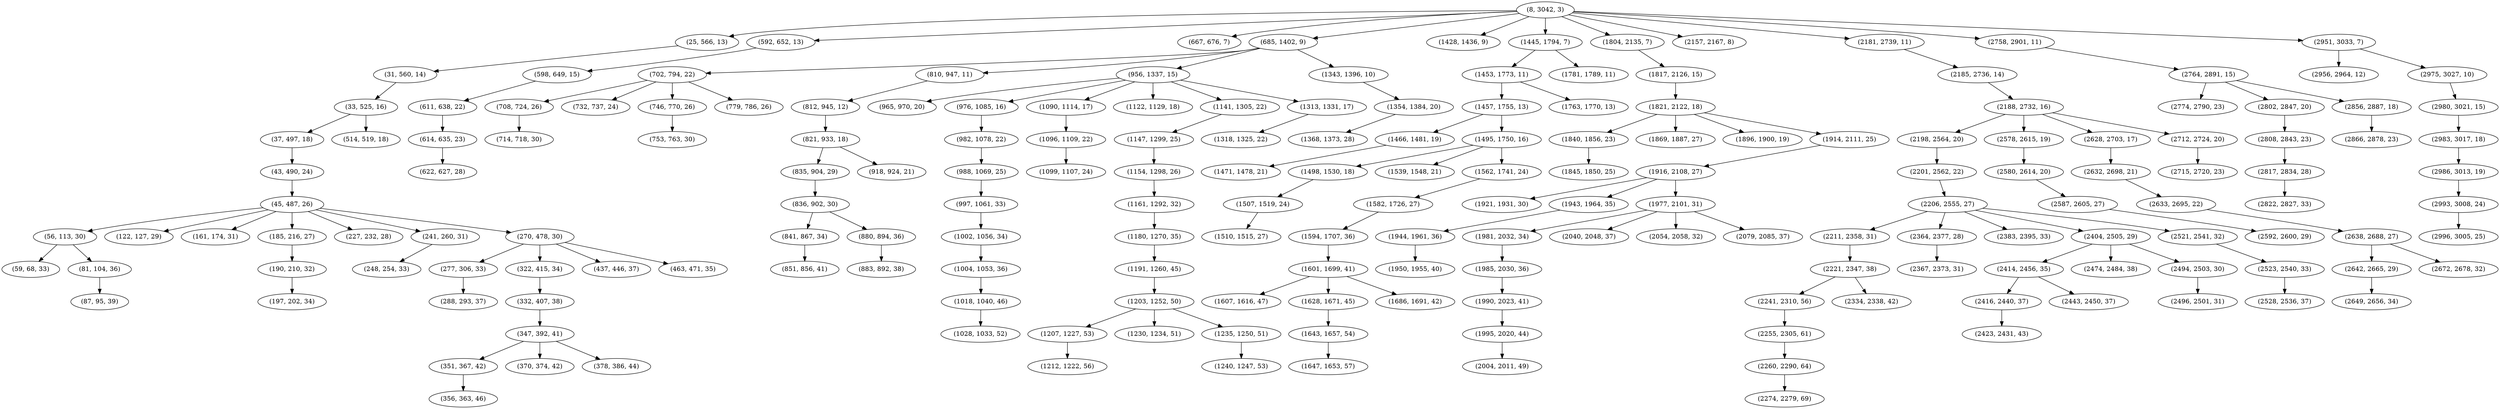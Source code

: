 digraph tree {
    "(8, 3042, 3)";
    "(25, 566, 13)";
    "(31, 560, 14)";
    "(33, 525, 16)";
    "(37, 497, 18)";
    "(43, 490, 24)";
    "(45, 487, 26)";
    "(56, 113, 30)";
    "(59, 68, 33)";
    "(81, 104, 36)";
    "(87, 95, 39)";
    "(122, 127, 29)";
    "(161, 174, 31)";
    "(185, 216, 27)";
    "(190, 210, 32)";
    "(197, 202, 34)";
    "(227, 232, 28)";
    "(241, 260, 31)";
    "(248, 254, 33)";
    "(270, 478, 30)";
    "(277, 306, 33)";
    "(288, 293, 37)";
    "(322, 415, 34)";
    "(332, 407, 38)";
    "(347, 392, 41)";
    "(351, 367, 42)";
    "(356, 363, 46)";
    "(370, 374, 42)";
    "(378, 386, 44)";
    "(437, 446, 37)";
    "(463, 471, 35)";
    "(514, 519, 18)";
    "(592, 652, 13)";
    "(598, 649, 15)";
    "(611, 638, 22)";
    "(614, 635, 23)";
    "(622, 627, 28)";
    "(667, 676, 7)";
    "(685, 1402, 9)";
    "(702, 794, 22)";
    "(708, 724, 26)";
    "(714, 718, 30)";
    "(732, 737, 24)";
    "(746, 770, 26)";
    "(753, 763, 30)";
    "(779, 786, 26)";
    "(810, 947, 11)";
    "(812, 945, 12)";
    "(821, 933, 18)";
    "(835, 904, 29)";
    "(836, 902, 30)";
    "(841, 867, 34)";
    "(851, 856, 41)";
    "(880, 894, 36)";
    "(883, 892, 38)";
    "(918, 924, 21)";
    "(956, 1337, 15)";
    "(965, 970, 20)";
    "(976, 1085, 16)";
    "(982, 1078, 22)";
    "(988, 1069, 25)";
    "(997, 1061, 33)";
    "(1002, 1056, 34)";
    "(1004, 1053, 36)";
    "(1018, 1040, 46)";
    "(1028, 1033, 52)";
    "(1090, 1114, 17)";
    "(1096, 1109, 22)";
    "(1099, 1107, 24)";
    "(1122, 1129, 18)";
    "(1141, 1305, 22)";
    "(1147, 1299, 25)";
    "(1154, 1298, 26)";
    "(1161, 1292, 32)";
    "(1180, 1270, 35)";
    "(1191, 1260, 45)";
    "(1203, 1252, 50)";
    "(1207, 1227, 53)";
    "(1212, 1222, 56)";
    "(1230, 1234, 51)";
    "(1235, 1250, 51)";
    "(1240, 1247, 53)";
    "(1313, 1331, 17)";
    "(1318, 1325, 22)";
    "(1343, 1396, 10)";
    "(1354, 1384, 20)";
    "(1368, 1373, 28)";
    "(1428, 1436, 9)";
    "(1445, 1794, 7)";
    "(1453, 1773, 11)";
    "(1457, 1755, 13)";
    "(1466, 1481, 19)";
    "(1471, 1478, 21)";
    "(1495, 1750, 16)";
    "(1498, 1530, 18)";
    "(1507, 1519, 24)";
    "(1510, 1515, 27)";
    "(1539, 1548, 21)";
    "(1562, 1741, 24)";
    "(1582, 1726, 27)";
    "(1594, 1707, 36)";
    "(1601, 1699, 41)";
    "(1607, 1616, 47)";
    "(1628, 1671, 45)";
    "(1643, 1657, 54)";
    "(1647, 1653, 57)";
    "(1686, 1691, 42)";
    "(1763, 1770, 13)";
    "(1781, 1789, 11)";
    "(1804, 2135, 7)";
    "(1817, 2126, 15)";
    "(1821, 2122, 18)";
    "(1840, 1856, 23)";
    "(1845, 1850, 25)";
    "(1869, 1887, 27)";
    "(1896, 1900, 19)";
    "(1914, 2111, 25)";
    "(1916, 2108, 27)";
    "(1921, 1931, 30)";
    "(1943, 1964, 35)";
    "(1944, 1961, 36)";
    "(1950, 1955, 40)";
    "(1977, 2101, 31)";
    "(1981, 2032, 34)";
    "(1985, 2030, 36)";
    "(1990, 2023, 41)";
    "(1995, 2020, 44)";
    "(2004, 2011, 49)";
    "(2040, 2048, 37)";
    "(2054, 2058, 32)";
    "(2079, 2085, 37)";
    "(2157, 2167, 8)";
    "(2181, 2739, 11)";
    "(2185, 2736, 14)";
    "(2188, 2732, 16)";
    "(2198, 2564, 20)";
    "(2201, 2562, 22)";
    "(2206, 2555, 27)";
    "(2211, 2358, 31)";
    "(2221, 2347, 38)";
    "(2241, 2310, 56)";
    "(2255, 2305, 61)";
    "(2260, 2290, 64)";
    "(2274, 2279, 69)";
    "(2334, 2338, 42)";
    "(2364, 2377, 28)";
    "(2367, 2373, 31)";
    "(2383, 2395, 33)";
    "(2404, 2505, 29)";
    "(2414, 2456, 35)";
    "(2416, 2440, 37)";
    "(2423, 2431, 43)";
    "(2443, 2450, 37)";
    "(2474, 2484, 38)";
    "(2494, 2503, 30)";
    "(2496, 2501, 31)";
    "(2521, 2541, 32)";
    "(2523, 2540, 33)";
    "(2528, 2536, 37)";
    "(2578, 2615, 19)";
    "(2580, 2614, 20)";
    "(2587, 2605, 27)";
    "(2592, 2600, 29)";
    "(2628, 2703, 17)";
    "(2632, 2698, 21)";
    "(2633, 2695, 22)";
    "(2638, 2688, 27)";
    "(2642, 2665, 29)";
    "(2649, 2656, 34)";
    "(2672, 2678, 32)";
    "(2712, 2724, 20)";
    "(2715, 2720, 23)";
    "(2758, 2901, 11)";
    "(2764, 2891, 15)";
    "(2774, 2790, 23)";
    "(2802, 2847, 20)";
    "(2808, 2843, 23)";
    "(2817, 2834, 28)";
    "(2822, 2827, 33)";
    "(2856, 2887, 18)";
    "(2866, 2878, 23)";
    "(2951, 3033, 7)";
    "(2956, 2964, 12)";
    "(2975, 3027, 10)";
    "(2980, 3021, 15)";
    "(2983, 3017, 18)";
    "(2986, 3013, 19)";
    "(2993, 3008, 24)";
    "(2996, 3005, 25)";
    "(8, 3042, 3)" -> "(25, 566, 13)";
    "(8, 3042, 3)" -> "(592, 652, 13)";
    "(8, 3042, 3)" -> "(667, 676, 7)";
    "(8, 3042, 3)" -> "(685, 1402, 9)";
    "(8, 3042, 3)" -> "(1428, 1436, 9)";
    "(8, 3042, 3)" -> "(1445, 1794, 7)";
    "(8, 3042, 3)" -> "(1804, 2135, 7)";
    "(8, 3042, 3)" -> "(2157, 2167, 8)";
    "(8, 3042, 3)" -> "(2181, 2739, 11)";
    "(8, 3042, 3)" -> "(2758, 2901, 11)";
    "(8, 3042, 3)" -> "(2951, 3033, 7)";
    "(25, 566, 13)" -> "(31, 560, 14)";
    "(31, 560, 14)" -> "(33, 525, 16)";
    "(33, 525, 16)" -> "(37, 497, 18)";
    "(33, 525, 16)" -> "(514, 519, 18)";
    "(37, 497, 18)" -> "(43, 490, 24)";
    "(43, 490, 24)" -> "(45, 487, 26)";
    "(45, 487, 26)" -> "(56, 113, 30)";
    "(45, 487, 26)" -> "(122, 127, 29)";
    "(45, 487, 26)" -> "(161, 174, 31)";
    "(45, 487, 26)" -> "(185, 216, 27)";
    "(45, 487, 26)" -> "(227, 232, 28)";
    "(45, 487, 26)" -> "(241, 260, 31)";
    "(45, 487, 26)" -> "(270, 478, 30)";
    "(56, 113, 30)" -> "(59, 68, 33)";
    "(56, 113, 30)" -> "(81, 104, 36)";
    "(81, 104, 36)" -> "(87, 95, 39)";
    "(185, 216, 27)" -> "(190, 210, 32)";
    "(190, 210, 32)" -> "(197, 202, 34)";
    "(241, 260, 31)" -> "(248, 254, 33)";
    "(270, 478, 30)" -> "(277, 306, 33)";
    "(270, 478, 30)" -> "(322, 415, 34)";
    "(270, 478, 30)" -> "(437, 446, 37)";
    "(270, 478, 30)" -> "(463, 471, 35)";
    "(277, 306, 33)" -> "(288, 293, 37)";
    "(322, 415, 34)" -> "(332, 407, 38)";
    "(332, 407, 38)" -> "(347, 392, 41)";
    "(347, 392, 41)" -> "(351, 367, 42)";
    "(347, 392, 41)" -> "(370, 374, 42)";
    "(347, 392, 41)" -> "(378, 386, 44)";
    "(351, 367, 42)" -> "(356, 363, 46)";
    "(592, 652, 13)" -> "(598, 649, 15)";
    "(598, 649, 15)" -> "(611, 638, 22)";
    "(611, 638, 22)" -> "(614, 635, 23)";
    "(614, 635, 23)" -> "(622, 627, 28)";
    "(685, 1402, 9)" -> "(702, 794, 22)";
    "(685, 1402, 9)" -> "(810, 947, 11)";
    "(685, 1402, 9)" -> "(956, 1337, 15)";
    "(685, 1402, 9)" -> "(1343, 1396, 10)";
    "(702, 794, 22)" -> "(708, 724, 26)";
    "(702, 794, 22)" -> "(732, 737, 24)";
    "(702, 794, 22)" -> "(746, 770, 26)";
    "(702, 794, 22)" -> "(779, 786, 26)";
    "(708, 724, 26)" -> "(714, 718, 30)";
    "(746, 770, 26)" -> "(753, 763, 30)";
    "(810, 947, 11)" -> "(812, 945, 12)";
    "(812, 945, 12)" -> "(821, 933, 18)";
    "(821, 933, 18)" -> "(835, 904, 29)";
    "(821, 933, 18)" -> "(918, 924, 21)";
    "(835, 904, 29)" -> "(836, 902, 30)";
    "(836, 902, 30)" -> "(841, 867, 34)";
    "(836, 902, 30)" -> "(880, 894, 36)";
    "(841, 867, 34)" -> "(851, 856, 41)";
    "(880, 894, 36)" -> "(883, 892, 38)";
    "(956, 1337, 15)" -> "(965, 970, 20)";
    "(956, 1337, 15)" -> "(976, 1085, 16)";
    "(956, 1337, 15)" -> "(1090, 1114, 17)";
    "(956, 1337, 15)" -> "(1122, 1129, 18)";
    "(956, 1337, 15)" -> "(1141, 1305, 22)";
    "(956, 1337, 15)" -> "(1313, 1331, 17)";
    "(976, 1085, 16)" -> "(982, 1078, 22)";
    "(982, 1078, 22)" -> "(988, 1069, 25)";
    "(988, 1069, 25)" -> "(997, 1061, 33)";
    "(997, 1061, 33)" -> "(1002, 1056, 34)";
    "(1002, 1056, 34)" -> "(1004, 1053, 36)";
    "(1004, 1053, 36)" -> "(1018, 1040, 46)";
    "(1018, 1040, 46)" -> "(1028, 1033, 52)";
    "(1090, 1114, 17)" -> "(1096, 1109, 22)";
    "(1096, 1109, 22)" -> "(1099, 1107, 24)";
    "(1141, 1305, 22)" -> "(1147, 1299, 25)";
    "(1147, 1299, 25)" -> "(1154, 1298, 26)";
    "(1154, 1298, 26)" -> "(1161, 1292, 32)";
    "(1161, 1292, 32)" -> "(1180, 1270, 35)";
    "(1180, 1270, 35)" -> "(1191, 1260, 45)";
    "(1191, 1260, 45)" -> "(1203, 1252, 50)";
    "(1203, 1252, 50)" -> "(1207, 1227, 53)";
    "(1203, 1252, 50)" -> "(1230, 1234, 51)";
    "(1203, 1252, 50)" -> "(1235, 1250, 51)";
    "(1207, 1227, 53)" -> "(1212, 1222, 56)";
    "(1235, 1250, 51)" -> "(1240, 1247, 53)";
    "(1313, 1331, 17)" -> "(1318, 1325, 22)";
    "(1343, 1396, 10)" -> "(1354, 1384, 20)";
    "(1354, 1384, 20)" -> "(1368, 1373, 28)";
    "(1445, 1794, 7)" -> "(1453, 1773, 11)";
    "(1445, 1794, 7)" -> "(1781, 1789, 11)";
    "(1453, 1773, 11)" -> "(1457, 1755, 13)";
    "(1453, 1773, 11)" -> "(1763, 1770, 13)";
    "(1457, 1755, 13)" -> "(1466, 1481, 19)";
    "(1457, 1755, 13)" -> "(1495, 1750, 16)";
    "(1466, 1481, 19)" -> "(1471, 1478, 21)";
    "(1495, 1750, 16)" -> "(1498, 1530, 18)";
    "(1495, 1750, 16)" -> "(1539, 1548, 21)";
    "(1495, 1750, 16)" -> "(1562, 1741, 24)";
    "(1498, 1530, 18)" -> "(1507, 1519, 24)";
    "(1507, 1519, 24)" -> "(1510, 1515, 27)";
    "(1562, 1741, 24)" -> "(1582, 1726, 27)";
    "(1582, 1726, 27)" -> "(1594, 1707, 36)";
    "(1594, 1707, 36)" -> "(1601, 1699, 41)";
    "(1601, 1699, 41)" -> "(1607, 1616, 47)";
    "(1601, 1699, 41)" -> "(1628, 1671, 45)";
    "(1601, 1699, 41)" -> "(1686, 1691, 42)";
    "(1628, 1671, 45)" -> "(1643, 1657, 54)";
    "(1643, 1657, 54)" -> "(1647, 1653, 57)";
    "(1804, 2135, 7)" -> "(1817, 2126, 15)";
    "(1817, 2126, 15)" -> "(1821, 2122, 18)";
    "(1821, 2122, 18)" -> "(1840, 1856, 23)";
    "(1821, 2122, 18)" -> "(1869, 1887, 27)";
    "(1821, 2122, 18)" -> "(1896, 1900, 19)";
    "(1821, 2122, 18)" -> "(1914, 2111, 25)";
    "(1840, 1856, 23)" -> "(1845, 1850, 25)";
    "(1914, 2111, 25)" -> "(1916, 2108, 27)";
    "(1916, 2108, 27)" -> "(1921, 1931, 30)";
    "(1916, 2108, 27)" -> "(1943, 1964, 35)";
    "(1916, 2108, 27)" -> "(1977, 2101, 31)";
    "(1943, 1964, 35)" -> "(1944, 1961, 36)";
    "(1944, 1961, 36)" -> "(1950, 1955, 40)";
    "(1977, 2101, 31)" -> "(1981, 2032, 34)";
    "(1977, 2101, 31)" -> "(2040, 2048, 37)";
    "(1977, 2101, 31)" -> "(2054, 2058, 32)";
    "(1977, 2101, 31)" -> "(2079, 2085, 37)";
    "(1981, 2032, 34)" -> "(1985, 2030, 36)";
    "(1985, 2030, 36)" -> "(1990, 2023, 41)";
    "(1990, 2023, 41)" -> "(1995, 2020, 44)";
    "(1995, 2020, 44)" -> "(2004, 2011, 49)";
    "(2181, 2739, 11)" -> "(2185, 2736, 14)";
    "(2185, 2736, 14)" -> "(2188, 2732, 16)";
    "(2188, 2732, 16)" -> "(2198, 2564, 20)";
    "(2188, 2732, 16)" -> "(2578, 2615, 19)";
    "(2188, 2732, 16)" -> "(2628, 2703, 17)";
    "(2188, 2732, 16)" -> "(2712, 2724, 20)";
    "(2198, 2564, 20)" -> "(2201, 2562, 22)";
    "(2201, 2562, 22)" -> "(2206, 2555, 27)";
    "(2206, 2555, 27)" -> "(2211, 2358, 31)";
    "(2206, 2555, 27)" -> "(2364, 2377, 28)";
    "(2206, 2555, 27)" -> "(2383, 2395, 33)";
    "(2206, 2555, 27)" -> "(2404, 2505, 29)";
    "(2206, 2555, 27)" -> "(2521, 2541, 32)";
    "(2211, 2358, 31)" -> "(2221, 2347, 38)";
    "(2221, 2347, 38)" -> "(2241, 2310, 56)";
    "(2221, 2347, 38)" -> "(2334, 2338, 42)";
    "(2241, 2310, 56)" -> "(2255, 2305, 61)";
    "(2255, 2305, 61)" -> "(2260, 2290, 64)";
    "(2260, 2290, 64)" -> "(2274, 2279, 69)";
    "(2364, 2377, 28)" -> "(2367, 2373, 31)";
    "(2404, 2505, 29)" -> "(2414, 2456, 35)";
    "(2404, 2505, 29)" -> "(2474, 2484, 38)";
    "(2404, 2505, 29)" -> "(2494, 2503, 30)";
    "(2414, 2456, 35)" -> "(2416, 2440, 37)";
    "(2414, 2456, 35)" -> "(2443, 2450, 37)";
    "(2416, 2440, 37)" -> "(2423, 2431, 43)";
    "(2494, 2503, 30)" -> "(2496, 2501, 31)";
    "(2521, 2541, 32)" -> "(2523, 2540, 33)";
    "(2523, 2540, 33)" -> "(2528, 2536, 37)";
    "(2578, 2615, 19)" -> "(2580, 2614, 20)";
    "(2580, 2614, 20)" -> "(2587, 2605, 27)";
    "(2587, 2605, 27)" -> "(2592, 2600, 29)";
    "(2628, 2703, 17)" -> "(2632, 2698, 21)";
    "(2632, 2698, 21)" -> "(2633, 2695, 22)";
    "(2633, 2695, 22)" -> "(2638, 2688, 27)";
    "(2638, 2688, 27)" -> "(2642, 2665, 29)";
    "(2638, 2688, 27)" -> "(2672, 2678, 32)";
    "(2642, 2665, 29)" -> "(2649, 2656, 34)";
    "(2712, 2724, 20)" -> "(2715, 2720, 23)";
    "(2758, 2901, 11)" -> "(2764, 2891, 15)";
    "(2764, 2891, 15)" -> "(2774, 2790, 23)";
    "(2764, 2891, 15)" -> "(2802, 2847, 20)";
    "(2764, 2891, 15)" -> "(2856, 2887, 18)";
    "(2802, 2847, 20)" -> "(2808, 2843, 23)";
    "(2808, 2843, 23)" -> "(2817, 2834, 28)";
    "(2817, 2834, 28)" -> "(2822, 2827, 33)";
    "(2856, 2887, 18)" -> "(2866, 2878, 23)";
    "(2951, 3033, 7)" -> "(2956, 2964, 12)";
    "(2951, 3033, 7)" -> "(2975, 3027, 10)";
    "(2975, 3027, 10)" -> "(2980, 3021, 15)";
    "(2980, 3021, 15)" -> "(2983, 3017, 18)";
    "(2983, 3017, 18)" -> "(2986, 3013, 19)";
    "(2986, 3013, 19)" -> "(2993, 3008, 24)";
    "(2993, 3008, 24)" -> "(2996, 3005, 25)";
}
